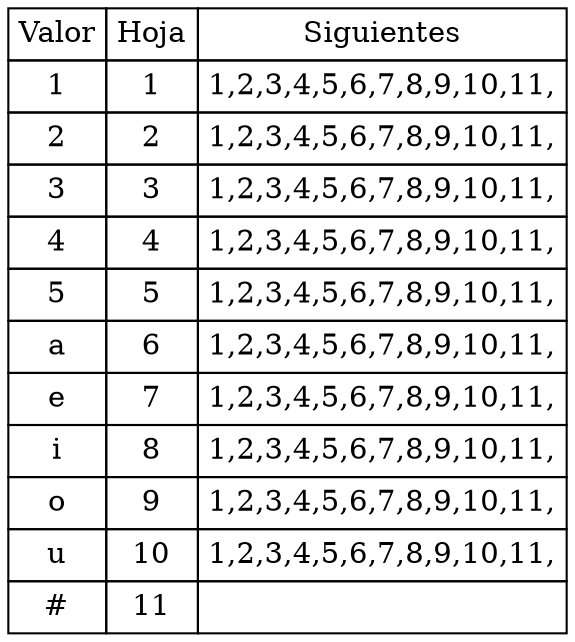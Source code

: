 digraph html { 
abc [shape=none, margin=0, label=< 
<TABLE BORDER="0" CELLBORDER="1" CELLSPACING="0" CELLPADDING="4">
<TR><TD>Valor</TD><TD>Hoja</TD><TD>Siguientes</TD></TR>
<TR>
<TD>1</TD><TD>1</TD><TD>1,2,3,4,5,6,7,8,9,10,11,</TD>
</TR>
<TR>
<TD>2</TD><TD>2</TD><TD>1,2,3,4,5,6,7,8,9,10,11,</TD>
</TR>
<TR>
<TD>3</TD><TD>3</TD><TD>1,2,3,4,5,6,7,8,9,10,11,</TD>
</TR>
<TR>
<TD>4</TD><TD>4</TD><TD>1,2,3,4,5,6,7,8,9,10,11,</TD>
</TR>
<TR>
<TD>5</TD><TD>5</TD><TD>1,2,3,4,5,6,7,8,9,10,11,</TD>
</TR>
<TR>
<TD>a</TD><TD>6</TD><TD>1,2,3,4,5,6,7,8,9,10,11,</TD>
</TR>
<TR>
<TD>e</TD><TD>7</TD><TD>1,2,3,4,5,6,7,8,9,10,11,</TD>
</TR>
<TR>
<TD>i</TD><TD>8</TD><TD>1,2,3,4,5,6,7,8,9,10,11,</TD>
</TR>
<TR>
<TD>o</TD><TD>9</TD><TD>1,2,3,4,5,6,7,8,9,10,11,</TD>
</TR>
<TR>
<TD>u</TD><TD>10</TD><TD>1,2,3,4,5,6,7,8,9,10,11,</TD>
</TR>
<TR>
<TD>#</TD><TD>11</TD><TD></TD>
</TR>    </TABLE>>];
}
